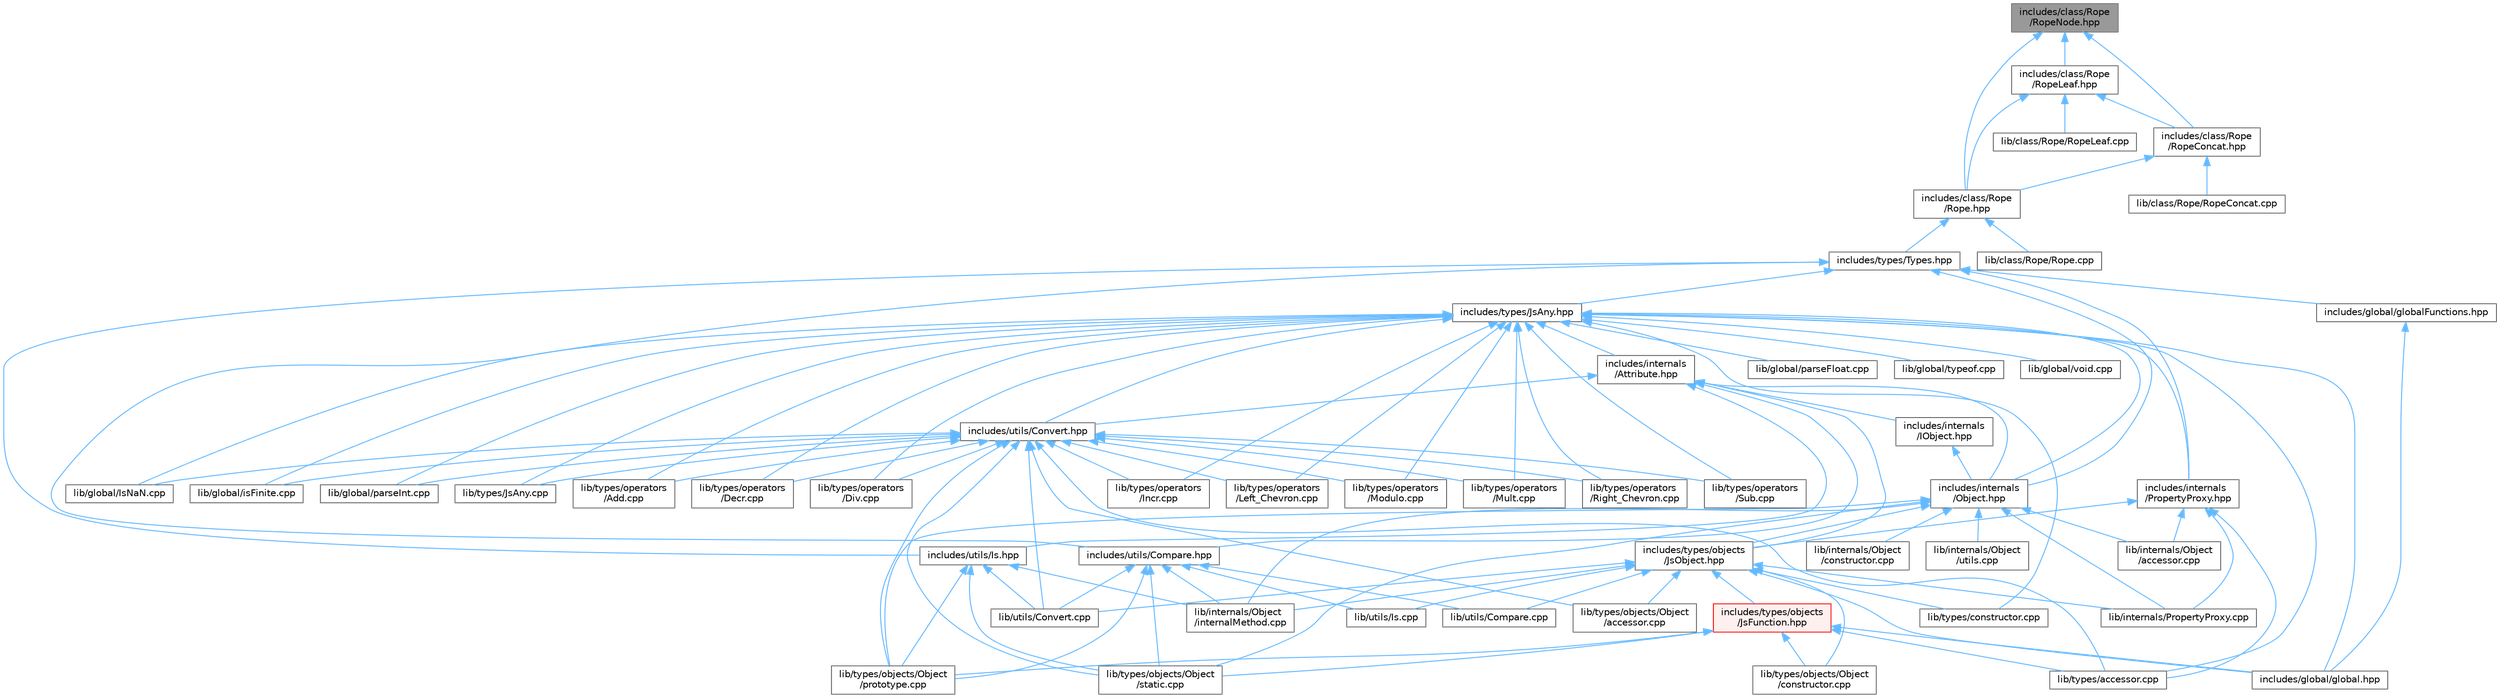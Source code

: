 digraph "includes/class/Rope/RopeNode.hpp"
{
 // LATEX_PDF_SIZE
  bgcolor="transparent";
  edge [fontname=Helvetica,fontsize=10,labelfontname=Helvetica,labelfontsize=10];
  node [fontname=Helvetica,fontsize=10,shape=box,height=0.2,width=0.4];
  Node1 [id="Node000001",label="includes/class/Rope\l/RopeNode.hpp",height=0.2,width=0.4,color="gray40", fillcolor="grey60", style="filled", fontcolor="black",tooltip=" "];
  Node1 -> Node2 [id="edge1_Node000001_Node000002",dir="back",color="steelblue1",style="solid",tooltip=" "];
  Node2 [id="Node000002",label="includes/class/Rope\l/Rope.hpp",height=0.2,width=0.4,color="grey40", fillcolor="white", style="filled",URL="$Rope_8hpp.html",tooltip=" "];
  Node2 -> Node3 [id="edge2_Node000002_Node000003",dir="back",color="steelblue1",style="solid",tooltip=" "];
  Node3 [id="Node000003",label="includes/types/Types.hpp",height=0.2,width=0.4,color="grey40", fillcolor="white", style="filled",URL="$Types_8hpp.html",tooltip=" "];
  Node3 -> Node4 [id="edge3_Node000003_Node000004",dir="back",color="steelblue1",style="solid",tooltip=" "];
  Node4 [id="Node000004",label="includes/global/globalFunctions.hpp",height=0.2,width=0.4,color="grey40", fillcolor="white", style="filled",URL="$globalFunctions_8hpp.html",tooltip=" "];
  Node4 -> Node5 [id="edge4_Node000004_Node000005",dir="back",color="steelblue1",style="solid",tooltip=" "];
  Node5 [id="Node000005",label="includes/global/global.hpp",height=0.2,width=0.4,color="grey40", fillcolor="white", style="filled",URL="$global_8hpp.html",tooltip=" "];
  Node3 -> Node6 [id="edge5_Node000003_Node000006",dir="back",color="steelblue1",style="solid",tooltip=" "];
  Node6 [id="Node000006",label="includes/internals\l/Object.hpp",height=0.2,width=0.4,color="grey40", fillcolor="white", style="filled",URL="$Object_8hpp.html",tooltip=" "];
  Node6 -> Node7 [id="edge6_Node000006_Node000007",dir="back",color="steelblue1",style="solid",tooltip=" "];
  Node7 [id="Node000007",label="includes/types/objects\l/JsObject.hpp",height=0.2,width=0.4,color="grey40", fillcolor="white", style="filled",URL="$JsObject_8hpp.html",tooltip=" "];
  Node7 -> Node5 [id="edge7_Node000007_Node000005",dir="back",color="steelblue1",style="solid",tooltip=" "];
  Node7 -> Node8 [id="edge8_Node000007_Node000008",dir="back",color="steelblue1",style="solid",tooltip=" "];
  Node8 [id="Node000008",label="includes/types/objects\l/JsFunction.hpp",height=0.2,width=0.4,color="red", fillcolor="#FFF0F0", style="filled",URL="$JsFunction_8hpp.html",tooltip=" "];
  Node8 -> Node5 [id="edge9_Node000008_Node000005",dir="back",color="steelblue1",style="solid",tooltip=" "];
  Node8 -> Node9 [id="edge10_Node000008_Node000009",dir="back",color="steelblue1",style="solid",tooltip=" "];
  Node9 [id="Node000009",label="lib/types/accessor.cpp",height=0.2,width=0.4,color="grey40", fillcolor="white", style="filled",URL="$types_2accessor_8cpp.html",tooltip=" "];
  Node8 -> Node11 [id="edge11_Node000008_Node000011",dir="back",color="steelblue1",style="solid",tooltip=" "];
  Node11 [id="Node000011",label="lib/types/objects/Object\l/constructor.cpp",height=0.2,width=0.4,color="grey40", fillcolor="white", style="filled",URL="$types_2objects_2Object_2constructor_8cpp.html",tooltip=" "];
  Node8 -> Node12 [id="edge12_Node000008_Node000012",dir="back",color="steelblue1",style="solid",tooltip=" "];
  Node12 [id="Node000012",label="lib/types/objects/Object\l/prototype.cpp",height=0.2,width=0.4,color="grey40", fillcolor="white", style="filled",URL="$prototype_8cpp.html",tooltip=" "];
  Node8 -> Node13 [id="edge13_Node000008_Node000013",dir="back",color="steelblue1",style="solid",tooltip=" "];
  Node13 [id="Node000013",label="lib/types/objects/Object\l/static.cpp",height=0.2,width=0.4,color="grey40", fillcolor="white", style="filled",URL="$static_8cpp.html",tooltip=" "];
  Node7 -> Node14 [id="edge14_Node000007_Node000014",dir="back",color="steelblue1",style="solid",tooltip=" "];
  Node14 [id="Node000014",label="lib/internals/Object\l/internalMethod.cpp",height=0.2,width=0.4,color="grey40", fillcolor="white", style="filled",URL="$internalMethod_8cpp.html",tooltip=" "];
  Node7 -> Node15 [id="edge15_Node000007_Node000015",dir="back",color="steelblue1",style="solid",tooltip=" "];
  Node15 [id="Node000015",label="lib/internals/PropertyProxy.cpp",height=0.2,width=0.4,color="grey40", fillcolor="white", style="filled",URL="$PropertyProxy_8cpp.html",tooltip=" "];
  Node7 -> Node16 [id="edge16_Node000007_Node000016",dir="back",color="steelblue1",style="solid",tooltip=" "];
  Node16 [id="Node000016",label="lib/types/constructor.cpp",height=0.2,width=0.4,color="grey40", fillcolor="white", style="filled",URL="$types_2constructor_8cpp.html",tooltip=" "];
  Node7 -> Node17 [id="edge17_Node000007_Node000017",dir="back",color="steelblue1",style="solid",tooltip=" "];
  Node17 [id="Node000017",label="lib/types/objects/Object\l/accessor.cpp",height=0.2,width=0.4,color="grey40", fillcolor="white", style="filled",URL="$types_2objects_2Object_2accessor_8cpp.html",tooltip=" "];
  Node7 -> Node11 [id="edge18_Node000007_Node000011",dir="back",color="steelblue1",style="solid",tooltip=" "];
  Node7 -> Node18 [id="edge19_Node000007_Node000018",dir="back",color="steelblue1",style="solid",tooltip=" "];
  Node18 [id="Node000018",label="lib/utils/Compare.cpp",height=0.2,width=0.4,color="grey40", fillcolor="white", style="filled",URL="$Compare_8cpp.html",tooltip=" "];
  Node7 -> Node19 [id="edge20_Node000007_Node000019",dir="back",color="steelblue1",style="solid",tooltip=" "];
  Node19 [id="Node000019",label="lib/utils/Convert.cpp",height=0.2,width=0.4,color="grey40", fillcolor="white", style="filled",URL="$Convert_8cpp.html",tooltip=" "];
  Node7 -> Node20 [id="edge21_Node000007_Node000020",dir="back",color="steelblue1",style="solid",tooltip=" "];
  Node20 [id="Node000020",label="lib/utils/Is.cpp",height=0.2,width=0.4,color="grey40", fillcolor="white", style="filled",URL="$Is_8cpp.html",tooltip=" "];
  Node6 -> Node21 [id="edge22_Node000006_Node000021",dir="back",color="steelblue1",style="solid",tooltip=" "];
  Node21 [id="Node000021",label="lib/internals/Object\l/accessor.cpp",height=0.2,width=0.4,color="grey40", fillcolor="white", style="filled",URL="$internals_2Object_2accessor_8cpp.html",tooltip=" "];
  Node6 -> Node22 [id="edge23_Node000006_Node000022",dir="back",color="steelblue1",style="solid",tooltip=" "];
  Node22 [id="Node000022",label="lib/internals/Object\l/constructor.cpp",height=0.2,width=0.4,color="grey40", fillcolor="white", style="filled",URL="$internals_2Object_2constructor_8cpp.html",tooltip=" "];
  Node6 -> Node14 [id="edge24_Node000006_Node000014",dir="back",color="steelblue1",style="solid",tooltip=" "];
  Node6 -> Node23 [id="edge25_Node000006_Node000023",dir="back",color="steelblue1",style="solid",tooltip=" "];
  Node23 [id="Node000023",label="lib/internals/Object\l/utils.cpp",height=0.2,width=0.4,color="grey40", fillcolor="white", style="filled",URL="$utils_8cpp.html",tooltip=" "];
  Node6 -> Node15 [id="edge26_Node000006_Node000015",dir="back",color="steelblue1",style="solid",tooltip=" "];
  Node6 -> Node12 [id="edge27_Node000006_Node000012",dir="back",color="steelblue1",style="solid",tooltip=" "];
  Node6 -> Node13 [id="edge28_Node000006_Node000013",dir="back",color="steelblue1",style="solid",tooltip=" "];
  Node3 -> Node24 [id="edge29_Node000003_Node000024",dir="back",color="steelblue1",style="solid",tooltip=" "];
  Node24 [id="Node000024",label="includes/internals\l/PropertyProxy.hpp",height=0.2,width=0.4,color="grey40", fillcolor="white", style="filled",URL="$PropertyProxy_8hpp.html",tooltip=" "];
  Node24 -> Node7 [id="edge30_Node000024_Node000007",dir="back",color="steelblue1",style="solid",tooltip=" "];
  Node24 -> Node21 [id="edge31_Node000024_Node000021",dir="back",color="steelblue1",style="solid",tooltip=" "];
  Node24 -> Node15 [id="edge32_Node000024_Node000015",dir="back",color="steelblue1",style="solid",tooltip=" "];
  Node24 -> Node9 [id="edge33_Node000024_Node000009",dir="back",color="steelblue1",style="solid",tooltip=" "];
  Node3 -> Node25 [id="edge34_Node000003_Node000025",dir="back",color="steelblue1",style="solid",tooltip=" "];
  Node25 [id="Node000025",label="includes/types/JsAny.hpp",height=0.2,width=0.4,color="grey40", fillcolor="white", style="filled",URL="$JsAny_8hpp.html",tooltip=" "];
  Node25 -> Node5 [id="edge35_Node000025_Node000005",dir="back",color="steelblue1",style="solid",tooltip=" "];
  Node25 -> Node26 [id="edge36_Node000025_Node000026",dir="back",color="steelblue1",style="solid",tooltip=" "];
  Node26 [id="Node000026",label="includes/internals\l/Attribute.hpp",height=0.2,width=0.4,color="grey40", fillcolor="white", style="filled",URL="$Attribute_8hpp.html",tooltip=" "];
  Node26 -> Node27 [id="edge37_Node000026_Node000027",dir="back",color="steelblue1",style="solid",tooltip=" "];
  Node27 [id="Node000027",label="includes/internals\l/IObject.hpp",height=0.2,width=0.4,color="grey40", fillcolor="white", style="filled",URL="$IObject_8hpp.html",tooltip=" "];
  Node27 -> Node6 [id="edge38_Node000027_Node000006",dir="back",color="steelblue1",style="solid",tooltip=" "];
  Node26 -> Node6 [id="edge39_Node000026_Node000006",dir="back",color="steelblue1",style="solid",tooltip=" "];
  Node26 -> Node7 [id="edge40_Node000026_Node000007",dir="back",color="steelblue1",style="solid",tooltip=" "];
  Node26 -> Node28 [id="edge41_Node000026_Node000028",dir="back",color="steelblue1",style="solid",tooltip=" "];
  Node28 [id="Node000028",label="includes/utils/Compare.hpp",height=0.2,width=0.4,color="grey40", fillcolor="white", style="filled",URL="$Compare_8hpp.html",tooltip=" "];
  Node28 -> Node14 [id="edge42_Node000028_Node000014",dir="back",color="steelblue1",style="solid",tooltip=" "];
  Node28 -> Node12 [id="edge43_Node000028_Node000012",dir="back",color="steelblue1",style="solid",tooltip=" "];
  Node28 -> Node13 [id="edge44_Node000028_Node000013",dir="back",color="steelblue1",style="solid",tooltip=" "];
  Node28 -> Node18 [id="edge45_Node000028_Node000018",dir="back",color="steelblue1",style="solid",tooltip=" "];
  Node28 -> Node19 [id="edge46_Node000028_Node000019",dir="back",color="steelblue1",style="solid",tooltip=" "];
  Node28 -> Node20 [id="edge47_Node000028_Node000020",dir="back",color="steelblue1",style="solid",tooltip=" "];
  Node26 -> Node29 [id="edge48_Node000026_Node000029",dir="back",color="steelblue1",style="solid",tooltip=" "];
  Node29 [id="Node000029",label="includes/utils/Convert.hpp",height=0.2,width=0.4,color="grey40", fillcolor="white", style="filled",URL="$Convert_8hpp.html",tooltip=" "];
  Node29 -> Node30 [id="edge49_Node000029_Node000030",dir="back",color="steelblue1",style="solid",tooltip=" "];
  Node30 [id="Node000030",label="lib/global/IsNaN.cpp",height=0.2,width=0.4,color="grey40", fillcolor="white", style="filled",URL="$IsNaN_8cpp.html",tooltip=" "];
  Node29 -> Node31 [id="edge50_Node000029_Node000031",dir="back",color="steelblue1",style="solid",tooltip=" "];
  Node31 [id="Node000031",label="lib/global/isFinite.cpp",height=0.2,width=0.4,color="grey40", fillcolor="white", style="filled",URL="$isFinite_8cpp.html",tooltip=" "];
  Node29 -> Node32 [id="edge51_Node000029_Node000032",dir="back",color="steelblue1",style="solid",tooltip=" "];
  Node32 [id="Node000032",label="lib/global/parseInt.cpp",height=0.2,width=0.4,color="grey40", fillcolor="white", style="filled",URL="$parseInt_8cpp.html",tooltip=" "];
  Node29 -> Node33 [id="edge52_Node000029_Node000033",dir="back",color="steelblue1",style="solid",tooltip=" "];
  Node33 [id="Node000033",label="lib/types/JsAny.cpp",height=0.2,width=0.4,color="grey40", fillcolor="white", style="filled",URL="$JsAny_8cpp.html",tooltip=" "];
  Node29 -> Node9 [id="edge53_Node000029_Node000009",dir="back",color="steelblue1",style="solid",tooltip=" "];
  Node29 -> Node17 [id="edge54_Node000029_Node000017",dir="back",color="steelblue1",style="solid",tooltip=" "];
  Node29 -> Node12 [id="edge55_Node000029_Node000012",dir="back",color="steelblue1",style="solid",tooltip=" "];
  Node29 -> Node13 [id="edge56_Node000029_Node000013",dir="back",color="steelblue1",style="solid",tooltip=" "];
  Node29 -> Node34 [id="edge57_Node000029_Node000034",dir="back",color="steelblue1",style="solid",tooltip=" "];
  Node34 [id="Node000034",label="lib/types/operators\l/Add.cpp",height=0.2,width=0.4,color="grey40", fillcolor="white", style="filled",URL="$Add_8cpp.html",tooltip=" "];
  Node29 -> Node35 [id="edge58_Node000029_Node000035",dir="back",color="steelblue1",style="solid",tooltip=" "];
  Node35 [id="Node000035",label="lib/types/operators\l/Decr.cpp",height=0.2,width=0.4,color="grey40", fillcolor="white", style="filled",URL="$Decr_8cpp.html",tooltip=" "];
  Node29 -> Node36 [id="edge59_Node000029_Node000036",dir="back",color="steelblue1",style="solid",tooltip=" "];
  Node36 [id="Node000036",label="lib/types/operators\l/Div.cpp",height=0.2,width=0.4,color="grey40", fillcolor="white", style="filled",URL="$Div_8cpp.html",tooltip=" "];
  Node29 -> Node37 [id="edge60_Node000029_Node000037",dir="back",color="steelblue1",style="solid",tooltip=" "];
  Node37 [id="Node000037",label="lib/types/operators\l/Incr.cpp",height=0.2,width=0.4,color="grey40", fillcolor="white", style="filled",URL="$Incr_8cpp.html",tooltip=" "];
  Node29 -> Node38 [id="edge61_Node000029_Node000038",dir="back",color="steelblue1",style="solid",tooltip=" "];
  Node38 [id="Node000038",label="lib/types/operators\l/Left_Chevron.cpp",height=0.2,width=0.4,color="grey40", fillcolor="white", style="filled",URL="$Left__Chevron_8cpp.html",tooltip=" "];
  Node29 -> Node39 [id="edge62_Node000029_Node000039",dir="back",color="steelblue1",style="solid",tooltip=" "];
  Node39 [id="Node000039",label="lib/types/operators\l/Modulo.cpp",height=0.2,width=0.4,color="grey40", fillcolor="white", style="filled",URL="$Modulo_8cpp.html",tooltip=" "];
  Node29 -> Node40 [id="edge63_Node000029_Node000040",dir="back",color="steelblue1",style="solid",tooltip=" "];
  Node40 [id="Node000040",label="lib/types/operators\l/Mult.cpp",height=0.2,width=0.4,color="grey40", fillcolor="white", style="filled",URL="$Mult_8cpp.html",tooltip=" "];
  Node29 -> Node41 [id="edge64_Node000029_Node000041",dir="back",color="steelblue1",style="solid",tooltip=" "];
  Node41 [id="Node000041",label="lib/types/operators\l/Right_Chevron.cpp",height=0.2,width=0.4,color="grey40", fillcolor="white", style="filled",URL="$Right__Chevron_8cpp.html",tooltip=" "];
  Node29 -> Node42 [id="edge65_Node000029_Node000042",dir="back",color="steelblue1",style="solid",tooltip=" "];
  Node42 [id="Node000042",label="lib/types/operators\l/Sub.cpp",height=0.2,width=0.4,color="grey40", fillcolor="white", style="filled",URL="$Sub_8cpp.html",tooltip=" "];
  Node29 -> Node19 [id="edge66_Node000029_Node000019",dir="back",color="steelblue1",style="solid",tooltip=" "];
  Node26 -> Node43 [id="edge67_Node000026_Node000043",dir="back",color="steelblue1",style="solid",tooltip=" "];
  Node43 [id="Node000043",label="includes/utils/Is.hpp",height=0.2,width=0.4,color="grey40", fillcolor="white", style="filled",URL="$Is_8hpp.html",tooltip=" "];
  Node43 -> Node14 [id="edge68_Node000043_Node000014",dir="back",color="steelblue1",style="solid",tooltip=" "];
  Node43 -> Node12 [id="edge69_Node000043_Node000012",dir="back",color="steelblue1",style="solid",tooltip=" "];
  Node43 -> Node13 [id="edge70_Node000043_Node000013",dir="back",color="steelblue1",style="solid",tooltip=" "];
  Node43 -> Node19 [id="edge71_Node000043_Node000019",dir="back",color="steelblue1",style="solid",tooltip=" "];
  Node25 -> Node6 [id="edge72_Node000025_Node000006",dir="back",color="steelblue1",style="solid",tooltip=" "];
  Node25 -> Node24 [id="edge73_Node000025_Node000024",dir="back",color="steelblue1",style="solid",tooltip=" "];
  Node25 -> Node29 [id="edge74_Node000025_Node000029",dir="back",color="steelblue1",style="solid",tooltip=" "];
  Node25 -> Node30 [id="edge75_Node000025_Node000030",dir="back",color="steelblue1",style="solid",tooltip=" "];
  Node25 -> Node31 [id="edge76_Node000025_Node000031",dir="back",color="steelblue1",style="solid",tooltip=" "];
  Node25 -> Node44 [id="edge77_Node000025_Node000044",dir="back",color="steelblue1",style="solid",tooltip=" "];
  Node44 [id="Node000044",label="lib/global/parseFloat.cpp",height=0.2,width=0.4,color="grey40", fillcolor="white", style="filled",URL="$parseFloat_8cpp.html",tooltip=" "];
  Node25 -> Node32 [id="edge78_Node000025_Node000032",dir="back",color="steelblue1",style="solid",tooltip=" "];
  Node25 -> Node45 [id="edge79_Node000025_Node000045",dir="back",color="steelblue1",style="solid",tooltip=" "];
  Node45 [id="Node000045",label="lib/global/typeof.cpp",height=0.2,width=0.4,color="grey40", fillcolor="white", style="filled",URL="$typeof_8cpp.html",tooltip=" "];
  Node25 -> Node46 [id="edge80_Node000025_Node000046",dir="back",color="steelblue1",style="solid",tooltip=" "];
  Node46 [id="Node000046",label="lib/global/void.cpp",height=0.2,width=0.4,color="grey40", fillcolor="white", style="filled",URL="$void_8cpp.html",tooltip=" "];
  Node25 -> Node33 [id="edge81_Node000025_Node000033",dir="back",color="steelblue1",style="solid",tooltip=" "];
  Node25 -> Node9 [id="edge82_Node000025_Node000009",dir="back",color="steelblue1",style="solid",tooltip=" "];
  Node25 -> Node16 [id="edge83_Node000025_Node000016",dir="back",color="steelblue1",style="solid",tooltip=" "];
  Node25 -> Node34 [id="edge84_Node000025_Node000034",dir="back",color="steelblue1",style="solid",tooltip=" "];
  Node25 -> Node35 [id="edge85_Node000025_Node000035",dir="back",color="steelblue1",style="solid",tooltip=" "];
  Node25 -> Node36 [id="edge86_Node000025_Node000036",dir="back",color="steelblue1",style="solid",tooltip=" "];
  Node25 -> Node37 [id="edge87_Node000025_Node000037",dir="back",color="steelblue1",style="solid",tooltip=" "];
  Node25 -> Node38 [id="edge88_Node000025_Node000038",dir="back",color="steelblue1",style="solid",tooltip=" "];
  Node25 -> Node39 [id="edge89_Node000025_Node000039",dir="back",color="steelblue1",style="solid",tooltip=" "];
  Node25 -> Node40 [id="edge90_Node000025_Node000040",dir="back",color="steelblue1",style="solid",tooltip=" "];
  Node25 -> Node41 [id="edge91_Node000025_Node000041",dir="back",color="steelblue1",style="solid",tooltip=" "];
  Node25 -> Node42 [id="edge92_Node000025_Node000042",dir="back",color="steelblue1",style="solid",tooltip=" "];
  Node3 -> Node28 [id="edge93_Node000003_Node000028",dir="back",color="steelblue1",style="solid",tooltip=" "];
  Node3 -> Node43 [id="edge94_Node000003_Node000043",dir="back",color="steelblue1",style="solid",tooltip=" "];
  Node2 -> Node47 [id="edge95_Node000002_Node000047",dir="back",color="steelblue1",style="solid",tooltip=" "];
  Node47 [id="Node000047",label="lib/class/Rope/Rope.cpp",height=0.2,width=0.4,color="grey40", fillcolor="white", style="filled",URL="$Rope_8cpp.html",tooltip=" "];
  Node1 -> Node48 [id="edge96_Node000001_Node000048",dir="back",color="steelblue1",style="solid",tooltip=" "];
  Node48 [id="Node000048",label="includes/class/Rope\l/RopeConcat.hpp",height=0.2,width=0.4,color="grey40", fillcolor="white", style="filled",URL="$RopeConcat_8hpp.html",tooltip=" "];
  Node48 -> Node2 [id="edge97_Node000048_Node000002",dir="back",color="steelblue1",style="solid",tooltip=" "];
  Node48 -> Node49 [id="edge98_Node000048_Node000049",dir="back",color="steelblue1",style="solid",tooltip=" "];
  Node49 [id="Node000049",label="lib/class/Rope/RopeConcat.cpp",height=0.2,width=0.4,color="grey40", fillcolor="white", style="filled",URL="$RopeConcat_8cpp.html",tooltip=" "];
  Node1 -> Node50 [id="edge99_Node000001_Node000050",dir="back",color="steelblue1",style="solid",tooltip=" "];
  Node50 [id="Node000050",label="includes/class/Rope\l/RopeLeaf.hpp",height=0.2,width=0.4,color="grey40", fillcolor="white", style="filled",URL="$RopeLeaf_8hpp.html",tooltip=" "];
  Node50 -> Node2 [id="edge100_Node000050_Node000002",dir="back",color="steelblue1",style="solid",tooltip=" "];
  Node50 -> Node48 [id="edge101_Node000050_Node000048",dir="back",color="steelblue1",style="solid",tooltip=" "];
  Node50 -> Node51 [id="edge102_Node000050_Node000051",dir="back",color="steelblue1",style="solid",tooltip=" "];
  Node51 [id="Node000051",label="lib/class/Rope/RopeLeaf.cpp",height=0.2,width=0.4,color="grey40", fillcolor="white", style="filled",URL="$RopeLeaf_8cpp.html",tooltip=" "];
}
